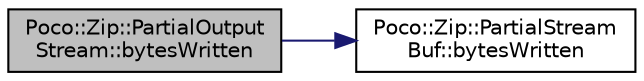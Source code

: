 digraph "Poco::Zip::PartialOutputStream::bytesWritten"
{
 // LATEX_PDF_SIZE
  edge [fontname="Helvetica",fontsize="10",labelfontname="Helvetica",labelfontsize="10"];
  node [fontname="Helvetica",fontsize="10",shape=record];
  rankdir="LR";
  Node1 [label="Poco::Zip::PartialOutput\lStream::bytesWritten",height=0.2,width=0.4,color="black", fillcolor="grey75", style="filled", fontcolor="black",tooltip="must be called for the stream to properly terminate it"];
  Node1 -> Node2 [color="midnightblue",fontsize="10",style="solid"];
  Node2 [label="Poco::Zip::PartialStream\lBuf::bytesWritten",height=0.2,width=0.4,color="black", fillcolor="white", style="filled",URL="$classPoco_1_1Zip_1_1PartialStreamBuf.html#aaae0c7f8072e695e87b729715356aded",tooltip="Flushes a writing streambuf."];
}
